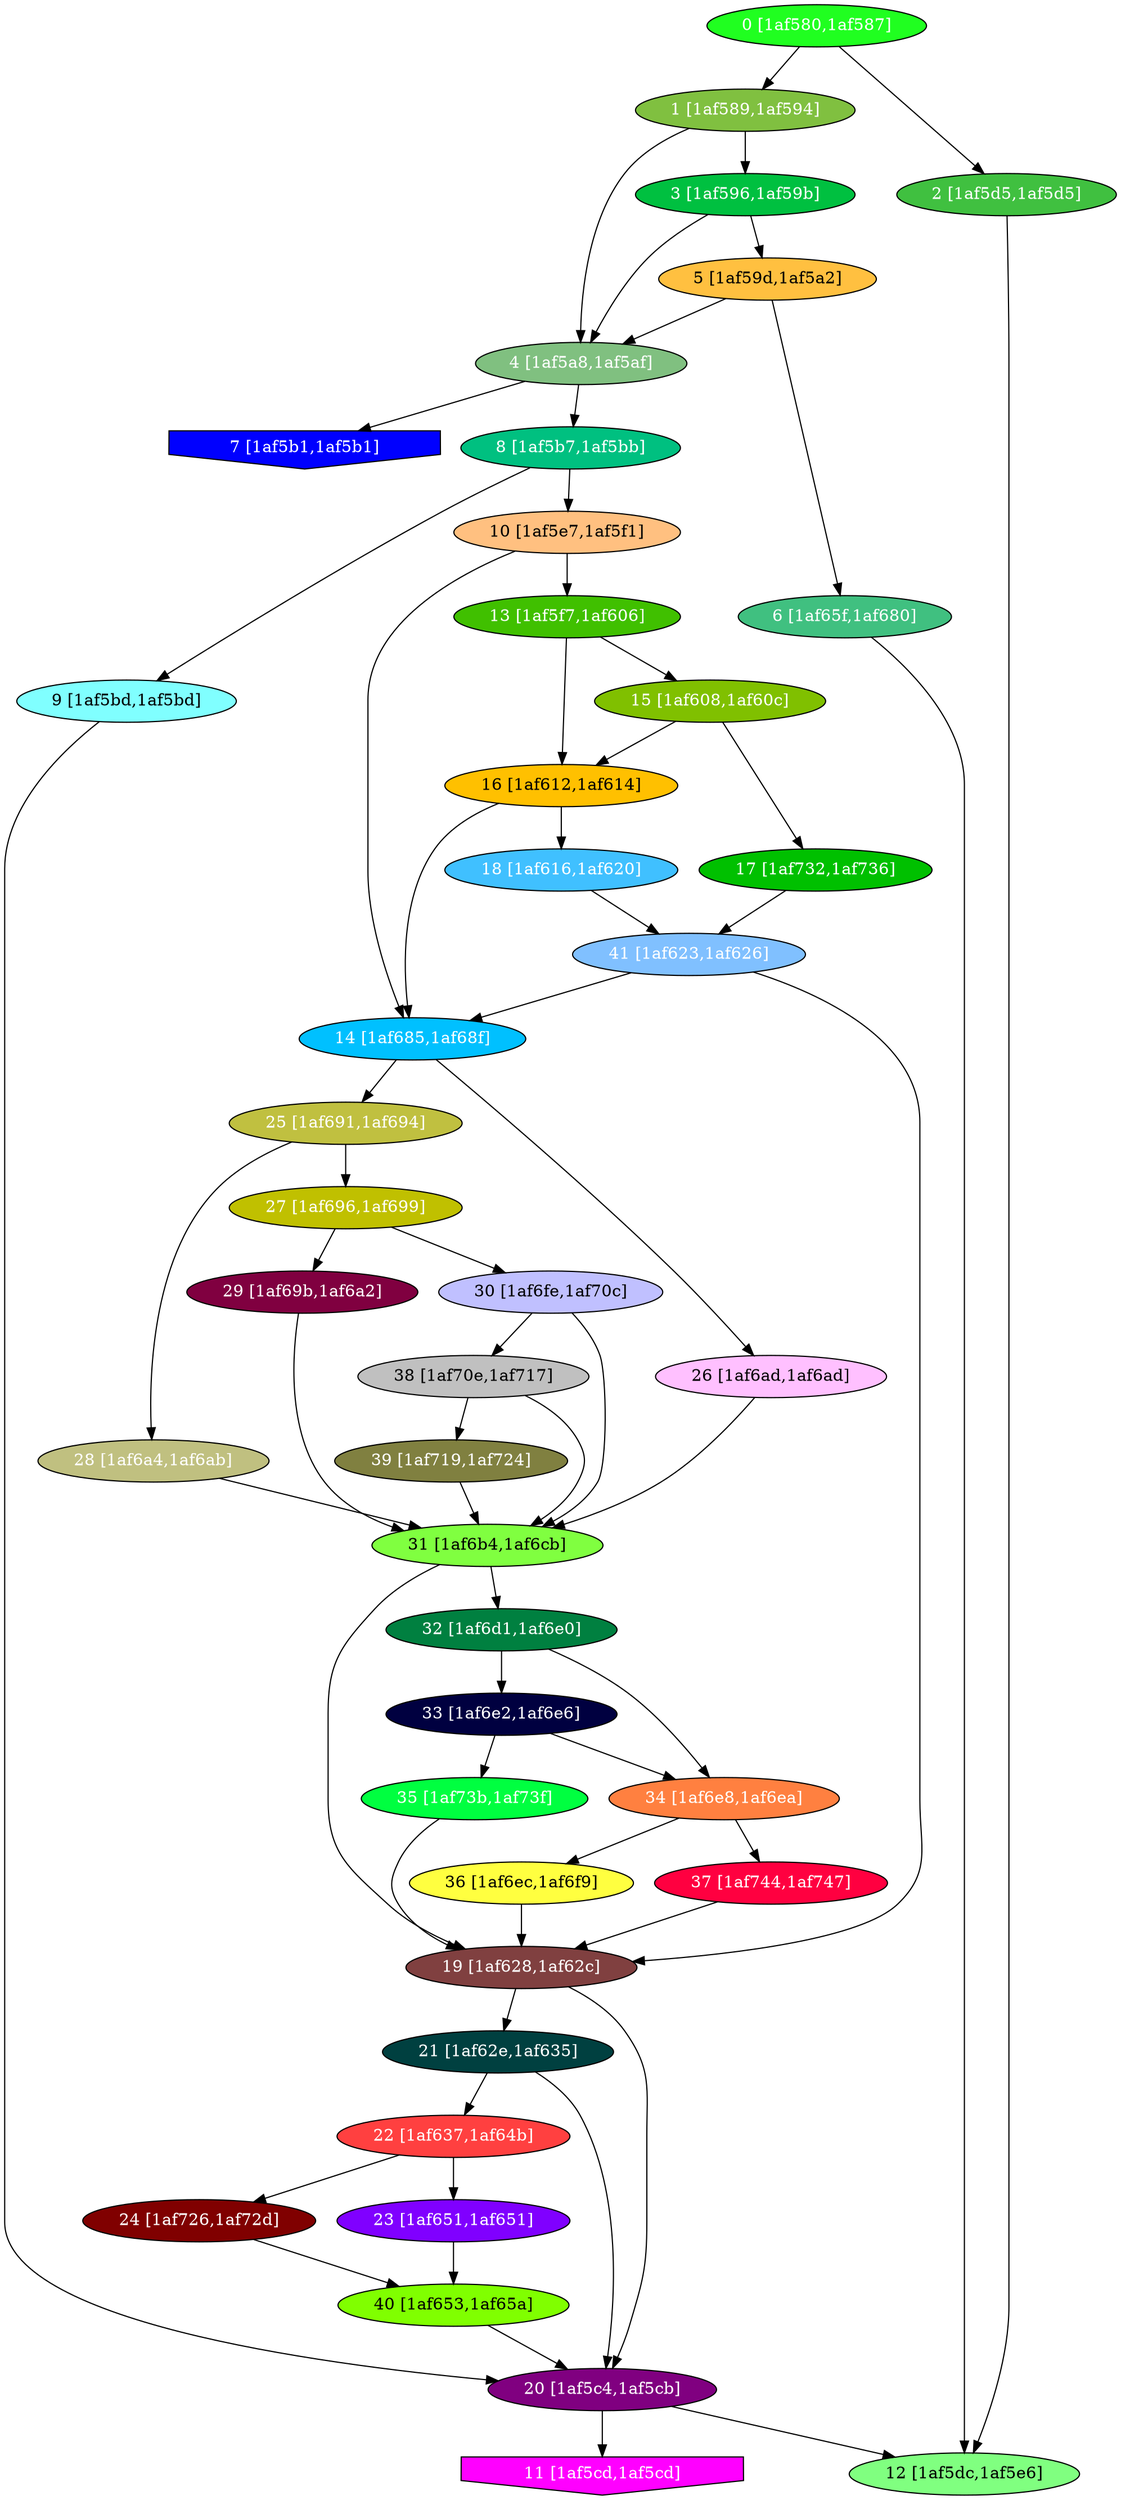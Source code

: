 diGraph libnss3{
	libnss3_0  [style=filled fillcolor="#20FF20" fontcolor="#ffffff" shape=oval label="0 [1af580,1af587]"]
	libnss3_1  [style=filled fillcolor="#80C040" fontcolor="#ffffff" shape=oval label="1 [1af589,1af594]"]
	libnss3_2  [style=filled fillcolor="#40C040" fontcolor="#ffffff" shape=oval label="2 [1af5d5,1af5d5]"]
	libnss3_3  [style=filled fillcolor="#00C040" fontcolor="#ffffff" shape=oval label="3 [1af596,1af59b]"]
	libnss3_4  [style=filled fillcolor="#80C080" fontcolor="#ffffff" shape=oval label="4 [1af5a8,1af5af]"]
	libnss3_5  [style=filled fillcolor="#FFC040" fontcolor="#000000" shape=oval label="5 [1af59d,1af5a2]"]
	libnss3_6  [style=filled fillcolor="#40C080" fontcolor="#ffffff" shape=oval label="6 [1af65f,1af680]"]
	libnss3_7  [style=filled fillcolor="#0000FF" fontcolor="#ffffff" shape=invhouse label="7 [1af5b1,1af5b1]"]
	libnss3_8  [style=filled fillcolor="#00C080" fontcolor="#ffffff" shape=oval label="8 [1af5b7,1af5bb]"]
	libnss3_9  [style=filled fillcolor="#80FFFF" fontcolor="#000000" shape=oval label="9 [1af5bd,1af5bd]"]
	libnss3_a  [style=filled fillcolor="#FFC080" fontcolor="#000000" shape=oval label="10 [1af5e7,1af5f1]"]
	libnss3_b  [style=filled fillcolor="#FF00FF" fontcolor="#ffffff" shape=invhouse label="11 [1af5cd,1af5cd]"]
	libnss3_c  [style=filled fillcolor="#80FF80" fontcolor="#000000" shape=oval label="12 [1af5dc,1af5e6]"]
	libnss3_d  [style=filled fillcolor="#40C000" fontcolor="#ffffff" shape=oval label="13 [1af5f7,1af606]"]
	libnss3_e  [style=filled fillcolor="#00C0FF" fontcolor="#ffffff" shape=oval label="14 [1af685,1af68f]"]
	libnss3_f  [style=filled fillcolor="#80C000" fontcolor="#ffffff" shape=oval label="15 [1af608,1af60c]"]
	libnss3_10  [style=filled fillcolor="#FFC000" fontcolor="#000000" shape=oval label="16 [1af612,1af614]"]
	libnss3_11  [style=filled fillcolor="#00C000" fontcolor="#ffffff" shape=oval label="17 [1af732,1af736]"]
	libnss3_12  [style=filled fillcolor="#40C0FF" fontcolor="#ffffff" shape=oval label="18 [1af616,1af620]"]
	libnss3_13  [style=filled fillcolor="#804040" fontcolor="#ffffff" shape=oval label="19 [1af628,1af62c]"]
	libnss3_14  [style=filled fillcolor="#800080" fontcolor="#ffffff" shape=oval label="20 [1af5c4,1af5cb]"]
	libnss3_15  [style=filled fillcolor="#004040" fontcolor="#ffffff" shape=oval label="21 [1af62e,1af635]"]
	libnss3_16  [style=filled fillcolor="#FF4040" fontcolor="#ffffff" shape=oval label="22 [1af637,1af64b]"]
	libnss3_17  [style=filled fillcolor="#8000FF" fontcolor="#ffffff" shape=oval label="23 [1af651,1af651]"]
	libnss3_18  [style=filled fillcolor="#800000" fontcolor="#ffffff" shape=oval label="24 [1af726,1af72d]"]
	libnss3_19  [style=filled fillcolor="#C0C040" fontcolor="#ffffff" shape=oval label="25 [1af691,1af694]"]
	libnss3_1a  [style=filled fillcolor="#FFC0FF" fontcolor="#000000" shape=oval label="26 [1af6ad,1af6ad]"]
	libnss3_1b  [style=filled fillcolor="#C0C000" fontcolor="#ffffff" shape=oval label="27 [1af696,1af699]"]
	libnss3_1c  [style=filled fillcolor="#C0C080" fontcolor="#ffffff" shape=oval label="28 [1af6a4,1af6ab]"]
	libnss3_1d  [style=filled fillcolor="#800040" fontcolor="#ffffff" shape=oval label="29 [1af69b,1af6a2]"]
	libnss3_1e  [style=filled fillcolor="#C0C0FF" fontcolor="#000000" shape=oval label="30 [1af6fe,1af70c]"]
	libnss3_1f  [style=filled fillcolor="#80FF40" fontcolor="#000000" shape=oval label="31 [1af6b4,1af6cb]"]
	libnss3_20  [style=filled fillcolor="#008040" fontcolor="#ffffff" shape=oval label="32 [1af6d1,1af6e0]"]
	libnss3_21  [style=filled fillcolor="#000040" fontcolor="#ffffff" shape=oval label="33 [1af6e2,1af6e6]"]
	libnss3_22  [style=filled fillcolor="#FF8040" fontcolor="#ffffff" shape=oval label="34 [1af6e8,1af6ea]"]
	libnss3_23  [style=filled fillcolor="#00FF40" fontcolor="#ffffff" shape=oval label="35 [1af73b,1af73f]"]
	libnss3_24  [style=filled fillcolor="#FFFF40" fontcolor="#000000" shape=oval label="36 [1af6ec,1af6f9]"]
	libnss3_25  [style=filled fillcolor="#FF0040" fontcolor="#ffffff" shape=oval label="37 [1af744,1af747]"]
	libnss3_26  [style=filled fillcolor="#C0C0C0" fontcolor="#000000" shape=oval label="38 [1af70e,1af717]"]
	libnss3_27  [style=filled fillcolor="#808040" fontcolor="#ffffff" shape=oval label="39 [1af719,1af724]"]
	libnss3_28  [style=filled fillcolor="#80FF00" fontcolor="#000000" shape=oval label="40 [1af653,1af65a]"]
	libnss3_29  [style=filled fillcolor="#80C0FF" fontcolor="#ffffff" shape=oval label="41 [1af623,1af626]"]

	libnss3_0 -> libnss3_1
	libnss3_0 -> libnss3_2
	libnss3_1 -> libnss3_3
	libnss3_1 -> libnss3_4
	libnss3_2 -> libnss3_c
	libnss3_3 -> libnss3_4
	libnss3_3 -> libnss3_5
	libnss3_4 -> libnss3_7
	libnss3_4 -> libnss3_8
	libnss3_5 -> libnss3_4
	libnss3_5 -> libnss3_6
	libnss3_6 -> libnss3_c
	libnss3_8 -> libnss3_9
	libnss3_8 -> libnss3_a
	libnss3_9 -> libnss3_14
	libnss3_a -> libnss3_d
	libnss3_a -> libnss3_e
	libnss3_d -> libnss3_f
	libnss3_d -> libnss3_10
	libnss3_e -> libnss3_19
	libnss3_e -> libnss3_1a
	libnss3_f -> libnss3_10
	libnss3_f -> libnss3_11
	libnss3_10 -> libnss3_e
	libnss3_10 -> libnss3_12
	libnss3_11 -> libnss3_29
	libnss3_12 -> libnss3_29
	libnss3_13 -> libnss3_14
	libnss3_13 -> libnss3_15
	libnss3_14 -> libnss3_b
	libnss3_14 -> libnss3_c
	libnss3_15 -> libnss3_14
	libnss3_15 -> libnss3_16
	libnss3_16 -> libnss3_17
	libnss3_16 -> libnss3_18
	libnss3_17 -> libnss3_28
	libnss3_18 -> libnss3_28
	libnss3_19 -> libnss3_1b
	libnss3_19 -> libnss3_1c
	libnss3_1a -> libnss3_1f
	libnss3_1b -> libnss3_1d
	libnss3_1b -> libnss3_1e
	libnss3_1c -> libnss3_1f
	libnss3_1d -> libnss3_1f
	libnss3_1e -> libnss3_1f
	libnss3_1e -> libnss3_26
	libnss3_1f -> libnss3_13
	libnss3_1f -> libnss3_20
	libnss3_20 -> libnss3_21
	libnss3_20 -> libnss3_22
	libnss3_21 -> libnss3_22
	libnss3_21 -> libnss3_23
	libnss3_22 -> libnss3_24
	libnss3_22 -> libnss3_25
	libnss3_23 -> libnss3_13
	libnss3_24 -> libnss3_13
	libnss3_25 -> libnss3_13
	libnss3_26 -> libnss3_1f
	libnss3_26 -> libnss3_27
	libnss3_27 -> libnss3_1f
	libnss3_28 -> libnss3_14
	libnss3_29 -> libnss3_e
	libnss3_29 -> libnss3_13
}